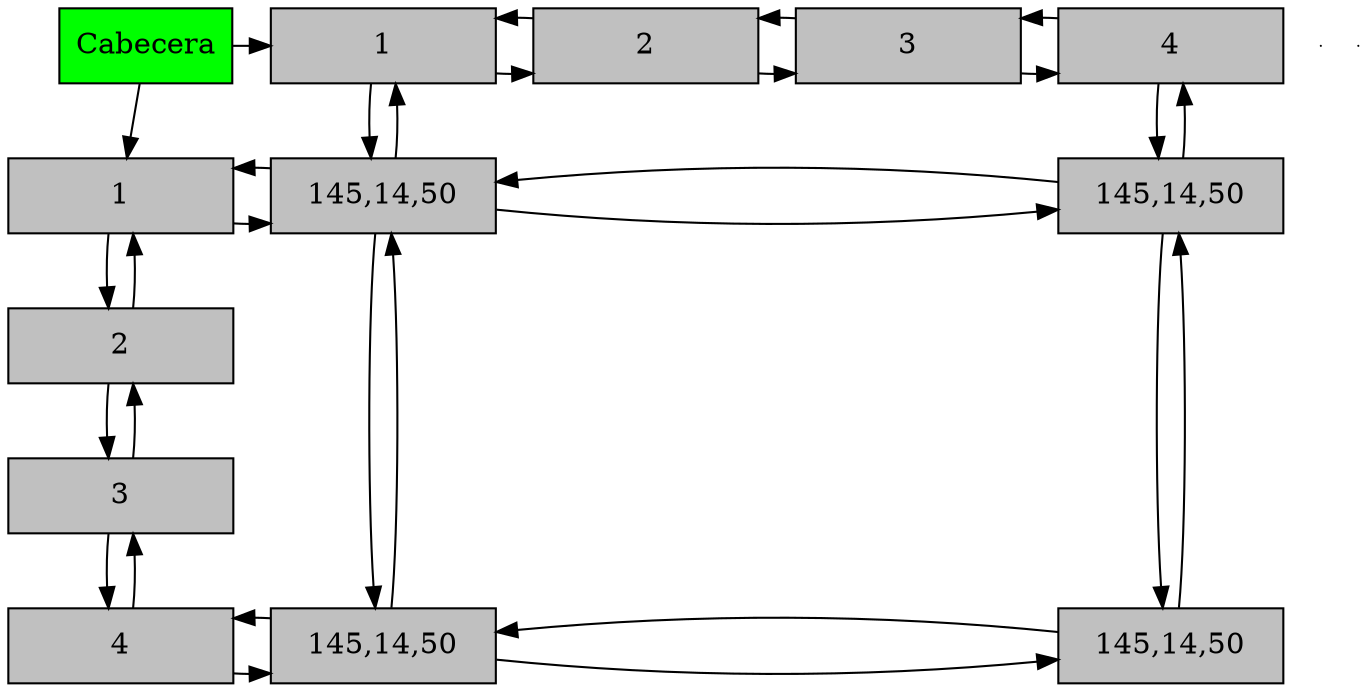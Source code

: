 digraph Grafica{
node[shape=box]
Cabecera [with=1.5, style=filled, fillcolor=green, group= 1];e0[shape=point, width= 0];e1[shape=point, width= 0];f1[label="1"width = 1.5 style=filled, fillcolor=gray, group= 0 ]
f2[label="2"width = 1.5 style=filled, fillcolor=gray, group= 0 ]
f1->f2
f2->f1
f2[label="2"width = 1.5 style=filled, fillcolor=gray, group= 0 ]
f3[label="3"width = 1.5 style=filled, fillcolor=gray, group= 0 ]
f2->f3
f3->f2
f3[label="3"width = 1.5 style=filled, fillcolor=gray, group= 0 ]
f4[label="4"width = 1.5 style=filled, fillcolor=gray, group= 0 ]
f3->f4
f4->f3
f4[label="4"width = 1.5 style=filled, fillcolor=gray, group= 0 ]
c1[label="1"width = 1.5 style=filled, fillcolor=gray, group= 1 ]
c2[label="2"width = 1.5 style=filled, fillcolor=gray, group= 2 ]
c1->c2
c2->c1
c2[label="2"width = 1.5 style=filled, fillcolor=gray, group= 2 ]
c3[label="3"width = 1.5 style=filled, fillcolor=gray, group= 3 ]
c2->c3
c3->c2
c3[label="3"width = 1.5 style=filled, fillcolor=gray, group= 3 ]
c4[label="4"width = 1.5 style=filled, fillcolor=gray, group= 4 ]
c3->c4
c4->c3
c4[label="4"width = 1.5 style=filled, fillcolor=gray, group= 4 ]
F1_C1[width = 1.5 style=filled, fillcolor=gray, group= 1, rank = f1;]
F1_C1[label="145,14,50"]
F1_C1->F1_C4
F1_C1->F4_C1
f1->F1_C1
F1_C1->f1
c1->F1_C1
F1_C1->c1
F1_C4[width = 1.5 style=filled, fillcolor=gray, group= 4, rank = f1;]
F1_C4[label="145,14,50"]
F1_C4->F4_C4
F1_C4->F1_C1
c4->F1_C4
F1_C4->c4
F4_C1[width = 1.5 style=filled, fillcolor=gray, group= 1, rank = f4;]
F4_C1[label="145,14,50"]
F4_C1->F4_C4
F4_C1->F1_C1
f4->F4_C1
F4_C1->f4
F4_C4[width = 1.5 style=filled, fillcolor=gray, group= 4, rank = f4;]
F4_C4[label="145,14,50"]
F4_C4->F1_C4
F4_C4->F4_C1
{rank = same f1;F1_C1;F1_C4;}{rank = same f2;}{rank = same f3;}{rank = same f4;F4_C1;F4_C4;}{rank = same;Cabecera;
c1;c2;c3;c4;}
Cabecera->f1
Cabecera->c1
}
